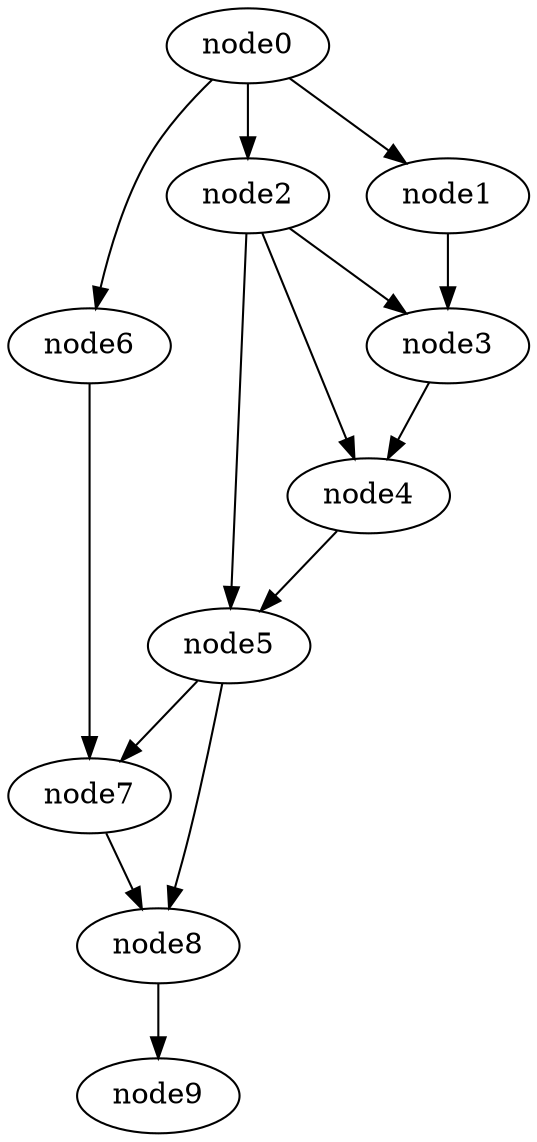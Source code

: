 digraph g{
	node9
	node8 -> node9
	node7 -> node8
	node6 -> node7
	node5 -> node8
	node5 -> node7
	node4 -> node5
	node3 -> node4
	node2 -> node5
	node2 -> node4
	node2 -> node3
	node1 -> node3
	node0 -> node6
	node0 -> node2
	node0 -> node1
}
